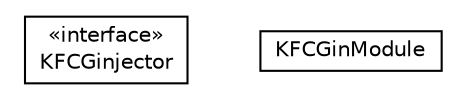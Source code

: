 #!/usr/local/bin/dot
#
# Class diagram 
# Generated by UMLGraph version 5.4 (http://www.umlgraph.org/)
#

digraph G {
	edge [fontname="Helvetica",fontsize=10,labelfontname="Helvetica",labelfontsize=10];
	node [fontname="Helvetica",fontsize=10,shape=plaintext];
	nodesep=0.25;
	ranksep=0.5;
	// hu.sch.kfc.client.gin.KFCGinjector
	c628 [label=<<table title="hu.sch.kfc.client.gin.KFCGinjector" border="0" cellborder="1" cellspacing="0" cellpadding="2" port="p" href="./KFCGinjector.html">
		<tr><td><table border="0" cellspacing="0" cellpadding="1">
<tr><td align="center" balign="center"> &#171;interface&#187; </td></tr>
<tr><td align="center" balign="center"> KFCGinjector </td></tr>
		</table></td></tr>
		</table>>, URL="./KFCGinjector.html", fontname="Helvetica", fontcolor="black", fontsize=10.0];
	// hu.sch.kfc.client.gin.KFCGinModule
	c629 [label=<<table title="hu.sch.kfc.client.gin.KFCGinModule" border="0" cellborder="1" cellspacing="0" cellpadding="2" port="p" href="./KFCGinModule.html">
		<tr><td><table border="0" cellspacing="0" cellpadding="1">
<tr><td align="center" balign="center"> KFCGinModule </td></tr>
		</table></td></tr>
		</table>>, URL="./KFCGinModule.html", fontname="Helvetica", fontcolor="black", fontsize=10.0];
}

